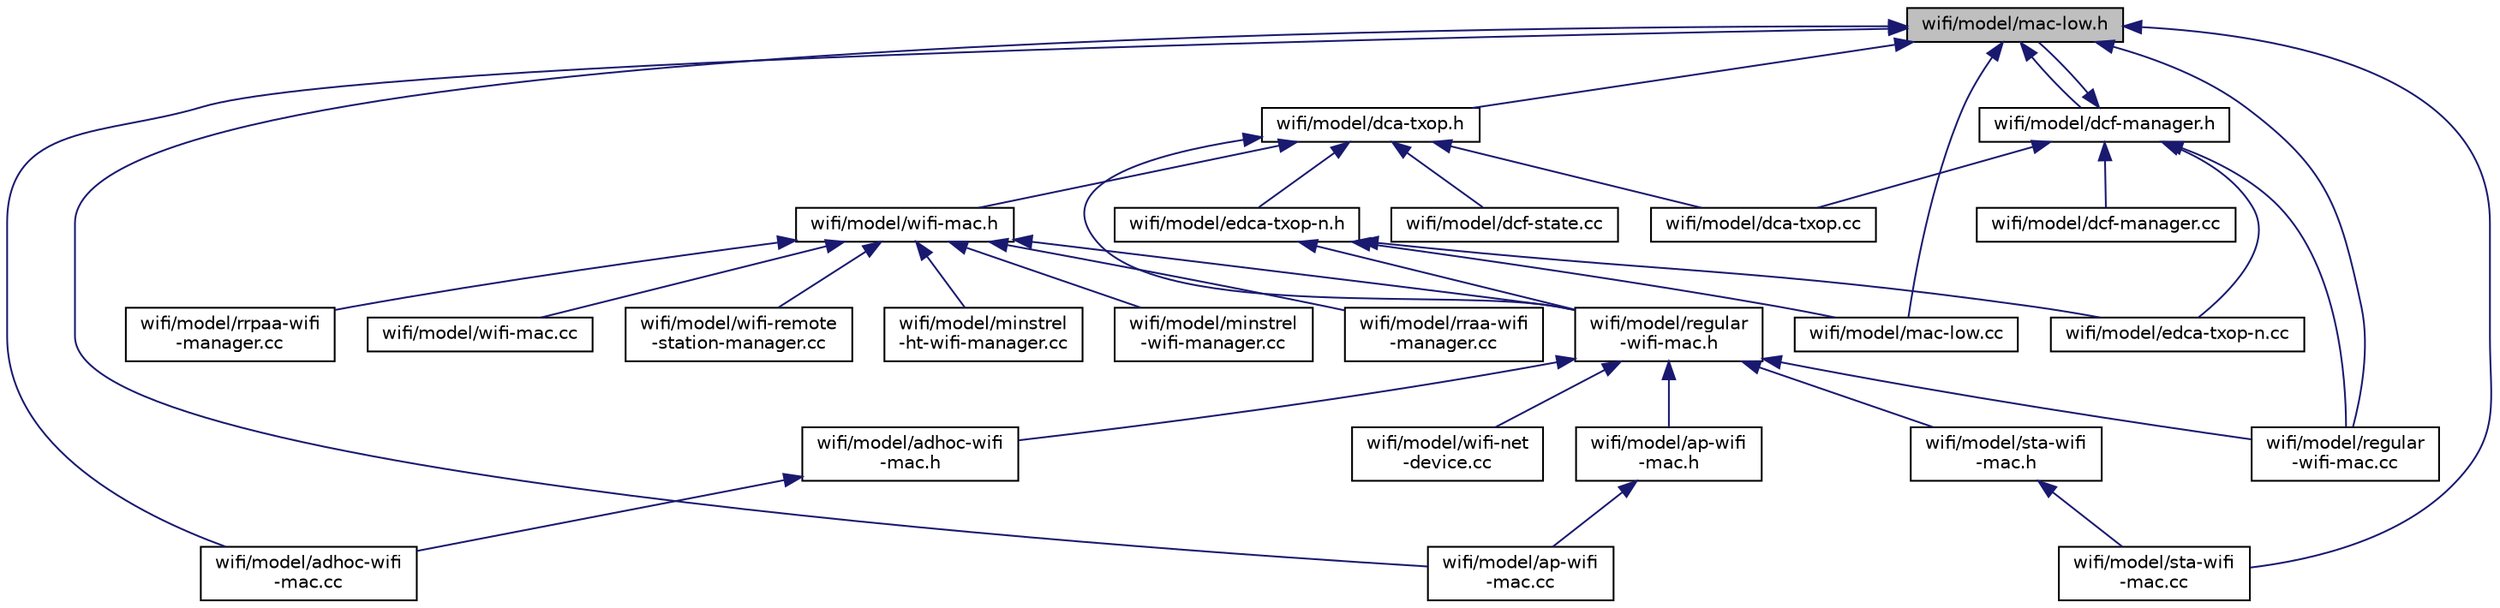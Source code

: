 digraph "wifi/model/mac-low.h"
{
  edge [fontname="Helvetica",fontsize="10",labelfontname="Helvetica",labelfontsize="10"];
  node [fontname="Helvetica",fontsize="10",shape=record];
  Node1 [label="wifi/model/mac-low.h",height=0.2,width=0.4,color="black", fillcolor="grey75", style="filled", fontcolor="black"];
  Node1 -> Node2 [dir="back",color="midnightblue",fontsize="10",style="solid"];
  Node2 [label="wifi/model/dca-txop.h",height=0.2,width=0.4,color="black", fillcolor="white", style="filled",URL="$d3/d11/dca-txop_8h.html"];
  Node2 -> Node3 [dir="back",color="midnightblue",fontsize="10",style="solid"];
  Node3 [label="wifi/model/wifi-mac.h",height=0.2,width=0.4,color="black", fillcolor="white", style="filled",URL="$df/db0/wifi-mac_8h.html"];
  Node3 -> Node4 [dir="back",color="midnightblue",fontsize="10",style="solid"];
  Node4 [label="wifi/model/regular\l-wifi-mac.h",height=0.2,width=0.4,color="black", fillcolor="white", style="filled",URL="$db/df5/regular-wifi-mac_8h.html"];
  Node4 -> Node5 [dir="back",color="midnightblue",fontsize="10",style="solid"];
  Node5 [label="wifi/model/adhoc-wifi\l-mac.h",height=0.2,width=0.4,color="black", fillcolor="white", style="filled",URL="$d9/daa/adhoc-wifi-mac_8h.html"];
  Node5 -> Node6 [dir="back",color="midnightblue",fontsize="10",style="solid"];
  Node6 [label="wifi/model/adhoc-wifi\l-mac.cc",height=0.2,width=0.4,color="black", fillcolor="white", style="filled",URL="$d5/d56/adhoc-wifi-mac_8cc.html"];
  Node4 -> Node7 [dir="back",color="midnightblue",fontsize="10",style="solid"];
  Node7 [label="wifi/model/ap-wifi\l-mac.h",height=0.2,width=0.4,color="black", fillcolor="white", style="filled",URL="$da/d51/ap-wifi-mac_8h.html"];
  Node7 -> Node8 [dir="back",color="midnightblue",fontsize="10",style="solid"];
  Node8 [label="wifi/model/ap-wifi\l-mac.cc",height=0.2,width=0.4,color="black", fillcolor="white", style="filled",URL="$da/d2b/ap-wifi-mac_8cc.html"];
  Node4 -> Node9 [dir="back",color="midnightblue",fontsize="10",style="solid"];
  Node9 [label="wifi/model/regular\l-wifi-mac.cc",height=0.2,width=0.4,color="black", fillcolor="white", style="filled",URL="$d7/d72/regular-wifi-mac_8cc.html"];
  Node4 -> Node10 [dir="back",color="midnightblue",fontsize="10",style="solid"];
  Node10 [label="wifi/model/sta-wifi\l-mac.h",height=0.2,width=0.4,color="black", fillcolor="white", style="filled",URL="$d0/d96/sta-wifi-mac_8h.html"];
  Node10 -> Node11 [dir="back",color="midnightblue",fontsize="10",style="solid"];
  Node11 [label="wifi/model/sta-wifi\l-mac.cc",height=0.2,width=0.4,color="black", fillcolor="white", style="filled",URL="$dd/d2f/sta-wifi-mac_8cc.html"];
  Node4 -> Node12 [dir="back",color="midnightblue",fontsize="10",style="solid"];
  Node12 [label="wifi/model/wifi-net\l-device.cc",height=0.2,width=0.4,color="black", fillcolor="white", style="filled",URL="$df/dcd/wifi-net-device_8cc.html"];
  Node3 -> Node13 [dir="back",color="midnightblue",fontsize="10",style="solid"];
  Node13 [label="wifi/model/minstrel\l-ht-wifi-manager.cc",height=0.2,width=0.4,color="black", fillcolor="white", style="filled",URL="$d2/da0/minstrel-ht-wifi-manager_8cc.html"];
  Node3 -> Node14 [dir="back",color="midnightblue",fontsize="10",style="solid"];
  Node14 [label="wifi/model/minstrel\l-wifi-manager.cc",height=0.2,width=0.4,color="black", fillcolor="white", style="filled",URL="$d1/d3d/minstrel-wifi-manager_8cc.html"];
  Node3 -> Node15 [dir="back",color="midnightblue",fontsize="10",style="solid"];
  Node15 [label="wifi/model/rraa-wifi\l-manager.cc",height=0.2,width=0.4,color="black", fillcolor="white", style="filled",URL="$d0/d7f/rraa-wifi-manager_8cc.html"];
  Node3 -> Node16 [dir="back",color="midnightblue",fontsize="10",style="solid"];
  Node16 [label="wifi/model/rrpaa-wifi\l-manager.cc",height=0.2,width=0.4,color="black", fillcolor="white", style="filled",URL="$d3/d23/rrpaa-wifi-manager_8cc.html"];
  Node3 -> Node17 [dir="back",color="midnightblue",fontsize="10",style="solid"];
  Node17 [label="wifi/model/wifi-mac.cc",height=0.2,width=0.4,color="black", fillcolor="white", style="filled",URL="$d7/d78/wifi-mac_8cc.html"];
  Node3 -> Node18 [dir="back",color="midnightblue",fontsize="10",style="solid"];
  Node18 [label="wifi/model/wifi-remote\l-station-manager.cc",height=0.2,width=0.4,color="black", fillcolor="white", style="filled",URL="$d4/d48/wifi-remote-station-manager_8cc.html"];
  Node2 -> Node4 [dir="back",color="midnightblue",fontsize="10",style="solid"];
  Node2 -> Node19 [dir="back",color="midnightblue",fontsize="10",style="solid"];
  Node19 [label="wifi/model/edca-txop-n.h",height=0.2,width=0.4,color="black", fillcolor="white", style="filled",URL="$d2/d00/edca-txop-n_8h.html"];
  Node19 -> Node4 [dir="back",color="midnightblue",fontsize="10",style="solid"];
  Node19 -> Node20 [dir="back",color="midnightblue",fontsize="10",style="solid"];
  Node20 [label="wifi/model/edca-txop-n.cc",height=0.2,width=0.4,color="black", fillcolor="white", style="filled",URL="$d4/d78/edca-txop-n_8cc.html"];
  Node19 -> Node21 [dir="back",color="midnightblue",fontsize="10",style="solid"];
  Node21 [label="wifi/model/mac-low.cc",height=0.2,width=0.4,color="black", fillcolor="white", style="filled",URL="$da/d35/mac-low_8cc.html"];
  Node2 -> Node22 [dir="back",color="midnightblue",fontsize="10",style="solid"];
  Node22 [label="wifi/model/dca-txop.cc",height=0.2,width=0.4,color="black", fillcolor="white", style="filled",URL="$d5/d9e/dca-txop_8cc.html"];
  Node2 -> Node23 [dir="back",color="midnightblue",fontsize="10",style="solid"];
  Node23 [label="wifi/model/dcf-state.cc",height=0.2,width=0.4,color="black", fillcolor="white", style="filled",URL="$de/d5d/dcf-state_8cc.html"];
  Node1 -> Node24 [dir="back",color="midnightblue",fontsize="10",style="solid"];
  Node24 [label="wifi/model/dcf-manager.h",height=0.2,width=0.4,color="black", fillcolor="white", style="filled",URL="$d5/d53/dcf-manager_8h.html"];
  Node24 -> Node1 [dir="back",color="midnightblue",fontsize="10",style="solid"];
  Node24 -> Node22 [dir="back",color="midnightblue",fontsize="10",style="solid"];
  Node24 -> Node25 [dir="back",color="midnightblue",fontsize="10",style="solid"];
  Node25 [label="wifi/model/dcf-manager.cc",height=0.2,width=0.4,color="black", fillcolor="white", style="filled",URL="$d7/d8c/dcf-manager_8cc.html"];
  Node24 -> Node20 [dir="back",color="midnightblue",fontsize="10",style="solid"];
  Node24 -> Node9 [dir="back",color="midnightblue",fontsize="10",style="solid"];
  Node1 -> Node6 [dir="back",color="midnightblue",fontsize="10",style="solid"];
  Node1 -> Node8 [dir="back",color="midnightblue",fontsize="10",style="solid"];
  Node1 -> Node21 [dir="back",color="midnightblue",fontsize="10",style="solid"];
  Node1 -> Node9 [dir="back",color="midnightblue",fontsize="10",style="solid"];
  Node1 -> Node11 [dir="back",color="midnightblue",fontsize="10",style="solid"];
}
